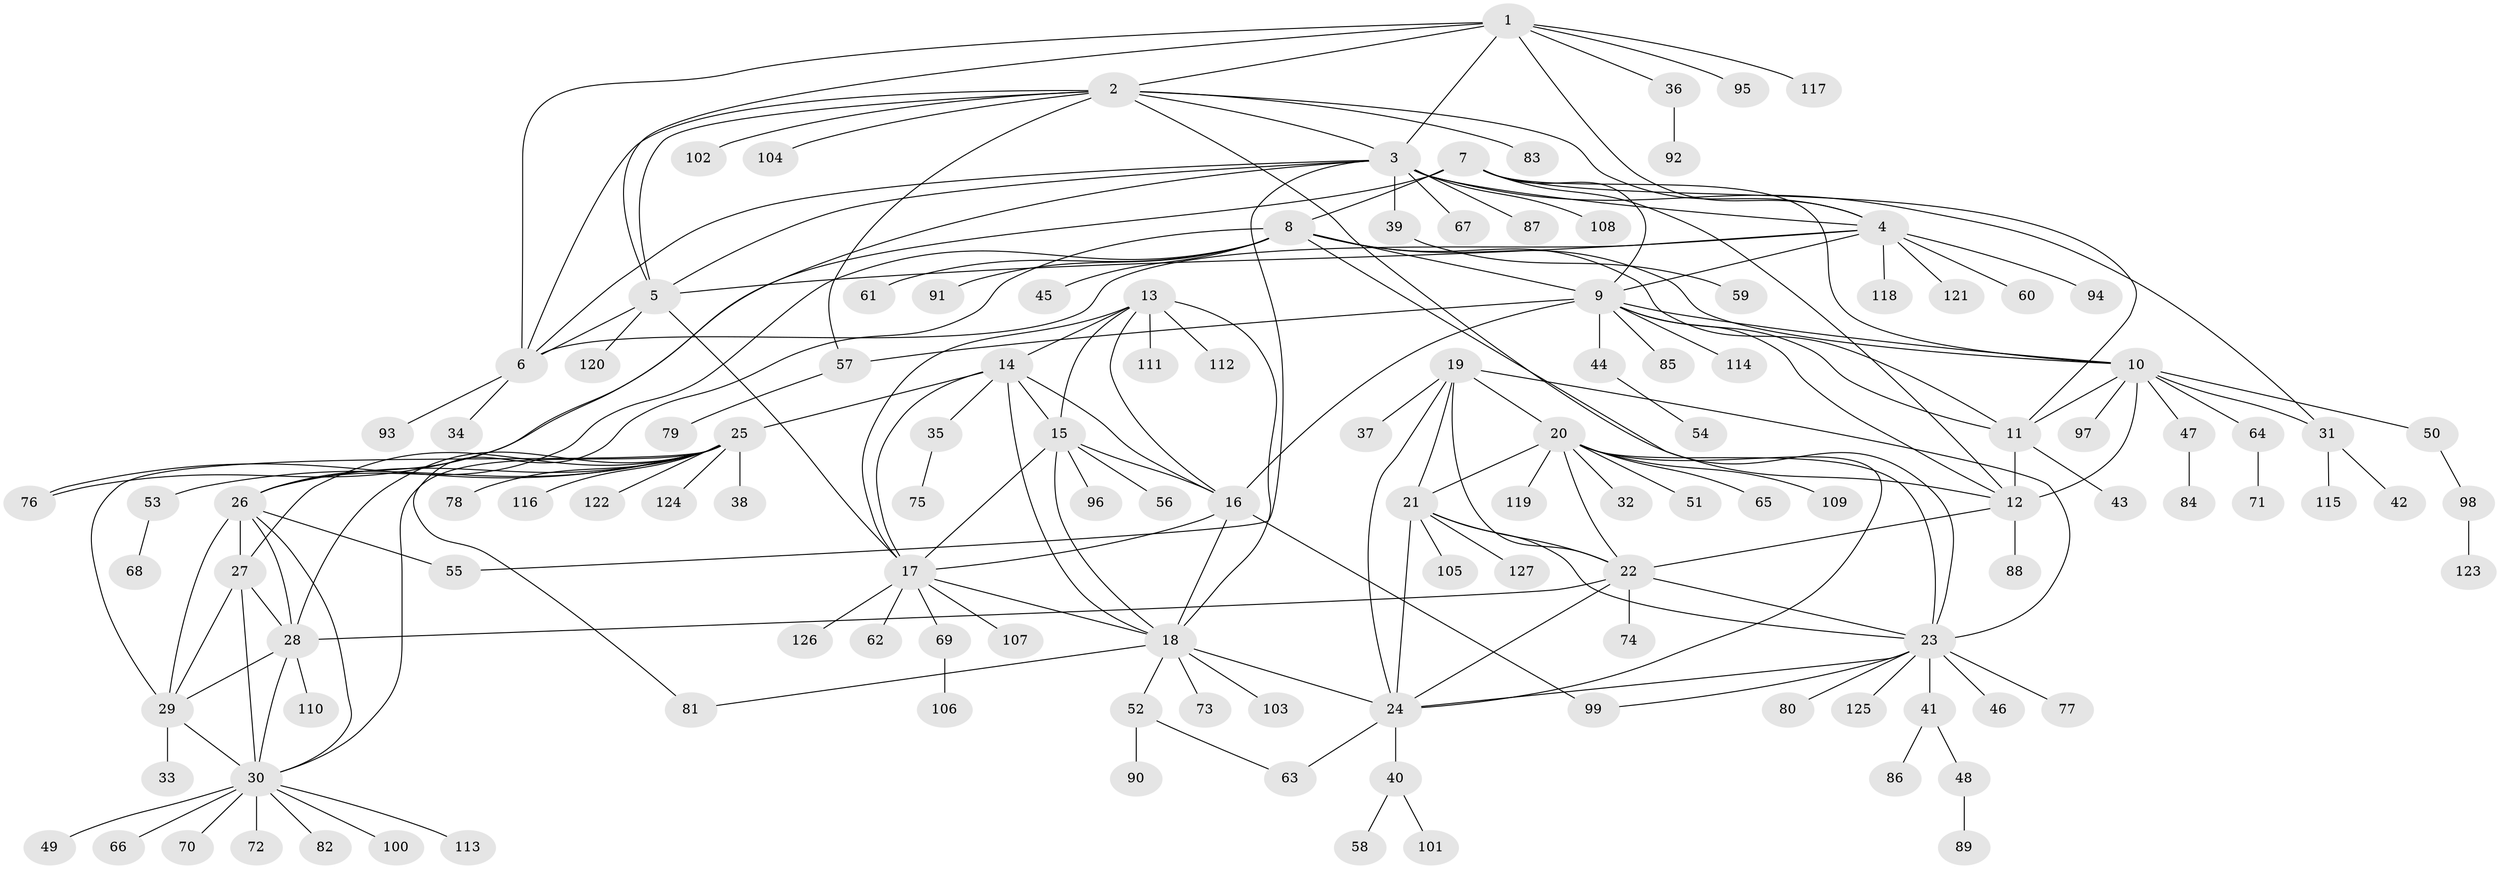 // Generated by graph-tools (version 1.1) at 2025/54/03/09/25 04:54:48]
// undirected, 127 vertices, 189 edges
graph export_dot {
graph [start="1"]
  node [color=gray90,style=filled];
  1;
  2;
  3;
  4;
  5;
  6;
  7;
  8;
  9;
  10;
  11;
  12;
  13;
  14;
  15;
  16;
  17;
  18;
  19;
  20;
  21;
  22;
  23;
  24;
  25;
  26;
  27;
  28;
  29;
  30;
  31;
  32;
  33;
  34;
  35;
  36;
  37;
  38;
  39;
  40;
  41;
  42;
  43;
  44;
  45;
  46;
  47;
  48;
  49;
  50;
  51;
  52;
  53;
  54;
  55;
  56;
  57;
  58;
  59;
  60;
  61;
  62;
  63;
  64;
  65;
  66;
  67;
  68;
  69;
  70;
  71;
  72;
  73;
  74;
  75;
  76;
  77;
  78;
  79;
  80;
  81;
  82;
  83;
  84;
  85;
  86;
  87;
  88;
  89;
  90;
  91;
  92;
  93;
  94;
  95;
  96;
  97;
  98;
  99;
  100;
  101;
  102;
  103;
  104;
  105;
  106;
  107;
  108;
  109;
  110;
  111;
  112;
  113;
  114;
  115;
  116;
  117;
  118;
  119;
  120;
  121;
  122;
  123;
  124;
  125;
  126;
  127;
  1 -- 2;
  1 -- 3;
  1 -- 4;
  1 -- 5;
  1 -- 6;
  1 -- 36;
  1 -- 95;
  1 -- 117;
  2 -- 3;
  2 -- 4;
  2 -- 5;
  2 -- 6;
  2 -- 23;
  2 -- 57;
  2 -- 83;
  2 -- 102;
  2 -- 104;
  3 -- 4;
  3 -- 5;
  3 -- 6;
  3 -- 26;
  3 -- 31;
  3 -- 39;
  3 -- 55;
  3 -- 67;
  3 -- 87;
  3 -- 108;
  4 -- 5;
  4 -- 6;
  4 -- 9;
  4 -- 60;
  4 -- 94;
  4 -- 118;
  4 -- 121;
  5 -- 6;
  5 -- 17;
  5 -- 120;
  6 -- 34;
  6 -- 93;
  7 -- 8;
  7 -- 9;
  7 -- 10;
  7 -- 11;
  7 -- 12;
  7 -- 76;
  8 -- 9;
  8 -- 10;
  8 -- 11;
  8 -- 12;
  8 -- 26;
  8 -- 45;
  8 -- 61;
  8 -- 81;
  8 -- 91;
  9 -- 10;
  9 -- 11;
  9 -- 12;
  9 -- 16;
  9 -- 44;
  9 -- 57;
  9 -- 85;
  9 -- 114;
  10 -- 11;
  10 -- 12;
  10 -- 31;
  10 -- 47;
  10 -- 50;
  10 -- 64;
  10 -- 97;
  11 -- 12;
  11 -- 43;
  12 -- 22;
  12 -- 88;
  13 -- 14;
  13 -- 15;
  13 -- 16;
  13 -- 17;
  13 -- 18;
  13 -- 111;
  13 -- 112;
  14 -- 15;
  14 -- 16;
  14 -- 17;
  14 -- 18;
  14 -- 25;
  14 -- 35;
  15 -- 16;
  15 -- 17;
  15 -- 18;
  15 -- 56;
  15 -- 96;
  16 -- 17;
  16 -- 18;
  16 -- 99;
  17 -- 18;
  17 -- 62;
  17 -- 69;
  17 -- 107;
  17 -- 126;
  18 -- 24;
  18 -- 52;
  18 -- 73;
  18 -- 81;
  18 -- 103;
  19 -- 20;
  19 -- 21;
  19 -- 22;
  19 -- 23;
  19 -- 24;
  19 -- 37;
  20 -- 21;
  20 -- 22;
  20 -- 23;
  20 -- 24;
  20 -- 32;
  20 -- 51;
  20 -- 65;
  20 -- 109;
  20 -- 119;
  21 -- 22;
  21 -- 23;
  21 -- 24;
  21 -- 105;
  21 -- 127;
  22 -- 23;
  22 -- 24;
  22 -- 28;
  22 -- 74;
  23 -- 24;
  23 -- 41;
  23 -- 46;
  23 -- 77;
  23 -- 80;
  23 -- 99;
  23 -- 125;
  24 -- 40;
  24 -- 63;
  25 -- 26;
  25 -- 27;
  25 -- 28;
  25 -- 29;
  25 -- 30;
  25 -- 38;
  25 -- 53;
  25 -- 76;
  25 -- 78;
  25 -- 116;
  25 -- 122;
  25 -- 124;
  26 -- 27;
  26 -- 28;
  26 -- 29;
  26 -- 30;
  26 -- 55;
  27 -- 28;
  27 -- 29;
  27 -- 30;
  28 -- 29;
  28 -- 30;
  28 -- 110;
  29 -- 30;
  29 -- 33;
  30 -- 49;
  30 -- 66;
  30 -- 70;
  30 -- 72;
  30 -- 82;
  30 -- 100;
  30 -- 113;
  31 -- 42;
  31 -- 115;
  35 -- 75;
  36 -- 92;
  39 -- 59;
  40 -- 58;
  40 -- 101;
  41 -- 48;
  41 -- 86;
  44 -- 54;
  47 -- 84;
  48 -- 89;
  50 -- 98;
  52 -- 63;
  52 -- 90;
  53 -- 68;
  57 -- 79;
  64 -- 71;
  69 -- 106;
  98 -- 123;
}
